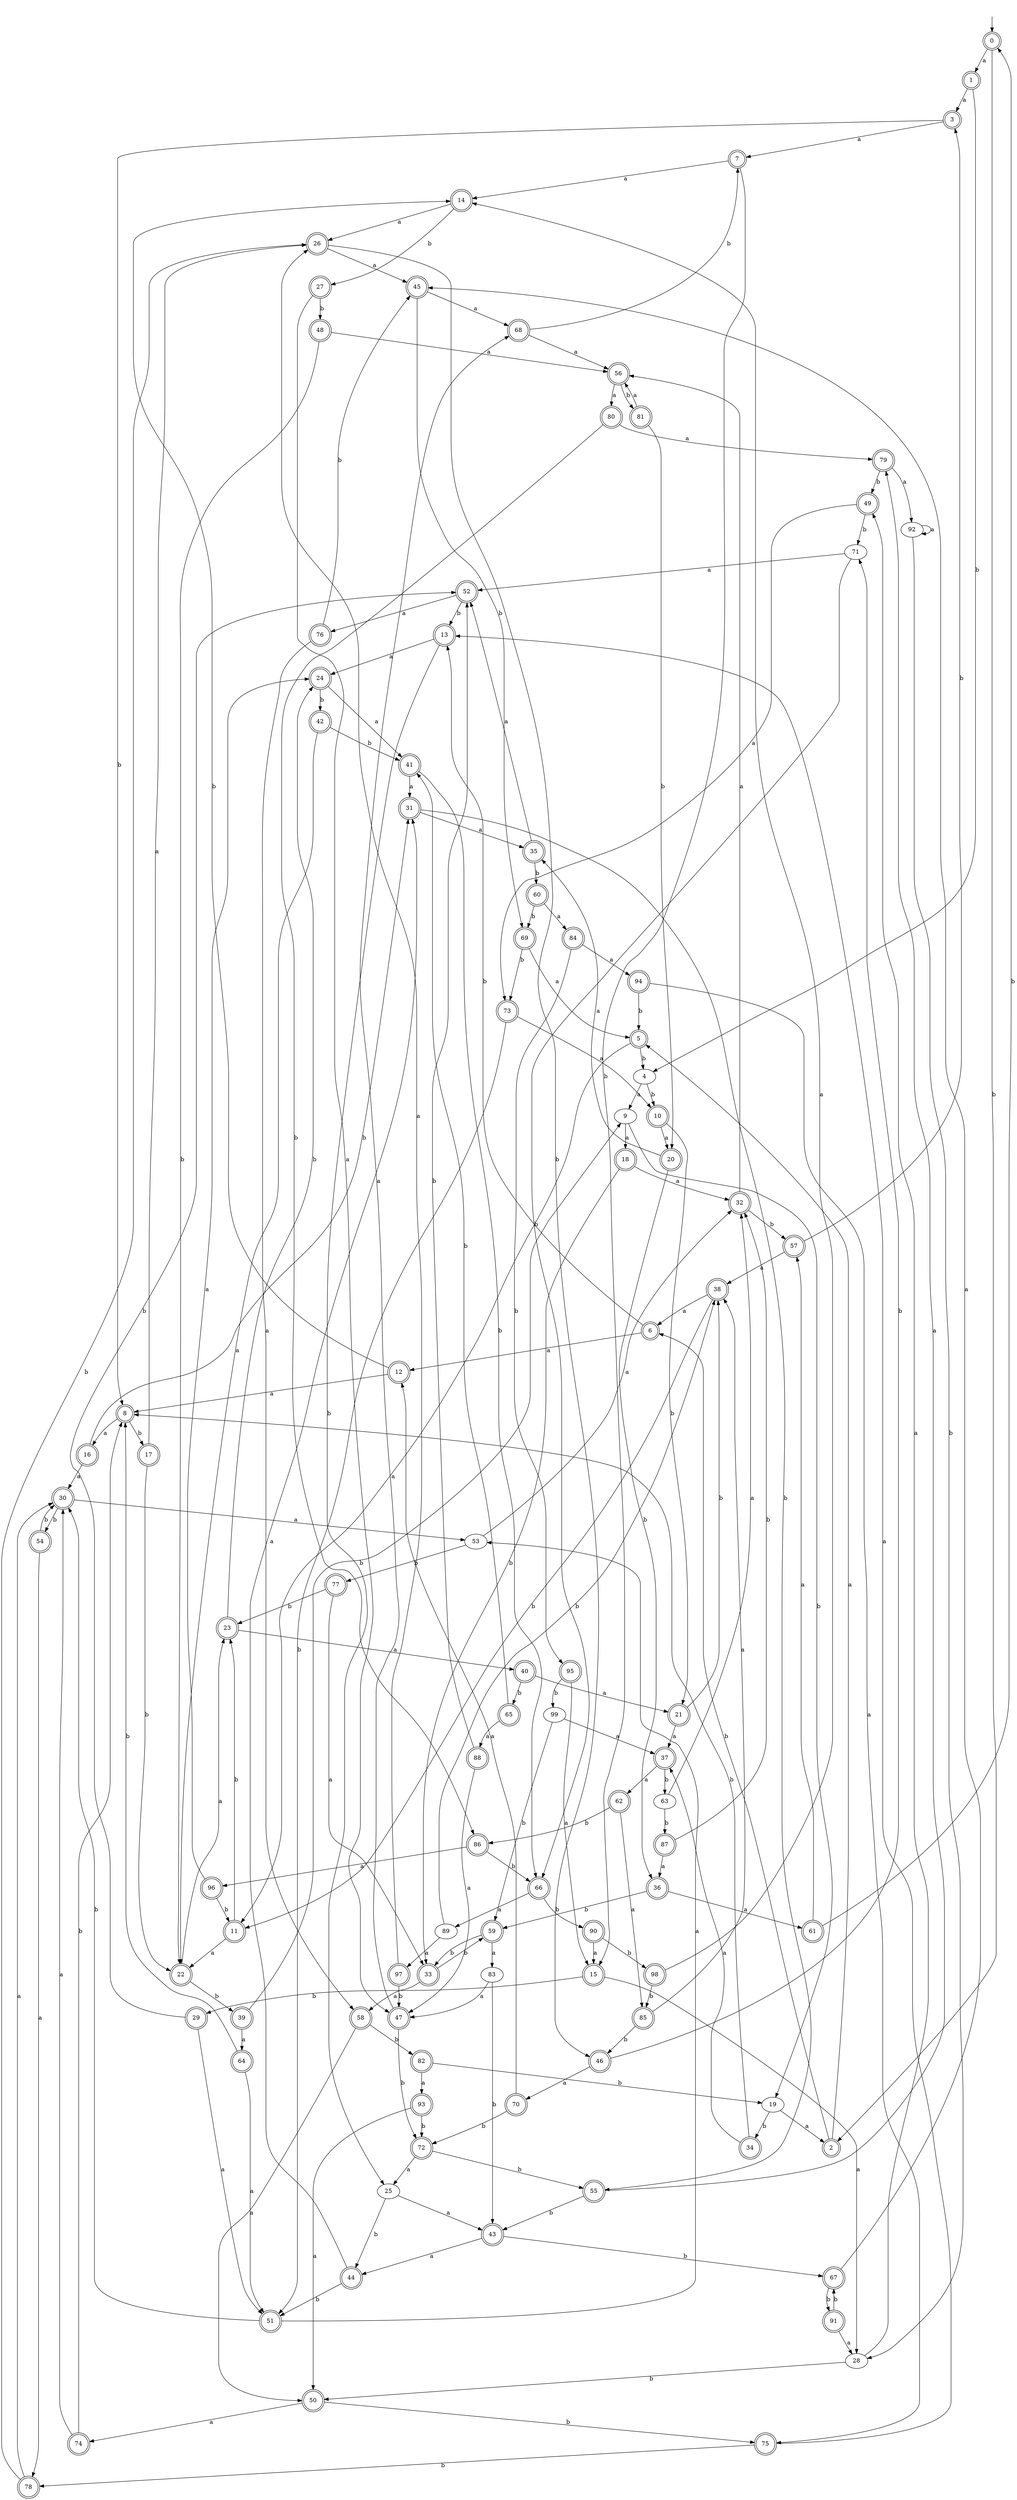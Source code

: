 digraph RandomDFA {
  __start0 [label="", shape=none];
  __start0 -> 0 [label=""];
  0 [shape=circle] [shape=doublecircle]
  0 -> 1 [label="a"]
  0 -> 2 [label="b"]
  1 [shape=doublecircle]
  1 -> 3 [label="a"]
  1 -> 4 [label="b"]
  2 [shape=doublecircle]
  2 -> 5 [label="a"]
  2 -> 6 [label="b"]
  3 [shape=doublecircle]
  3 -> 7 [label="a"]
  3 -> 8 [label="b"]
  4
  4 -> 9 [label="a"]
  4 -> 10 [label="b"]
  5 [shape=doublecircle]
  5 -> 11 [label="a"]
  5 -> 4 [label="b"]
  6 [shape=doublecircle]
  6 -> 12 [label="a"]
  6 -> 13 [label="b"]
  7 [shape=doublecircle]
  7 -> 14 [label="a"]
  7 -> 15 [label="b"]
  8 [shape=doublecircle]
  8 -> 16 [label="a"]
  8 -> 17 [label="b"]
  9
  9 -> 18 [label="a"]
  9 -> 19 [label="b"]
  10 [shape=doublecircle]
  10 -> 20 [label="a"]
  10 -> 21 [label="b"]
  11 [shape=doublecircle]
  11 -> 22 [label="a"]
  11 -> 23 [label="b"]
  12 [shape=doublecircle]
  12 -> 8 [label="a"]
  12 -> 14 [label="b"]
  13 [shape=doublecircle]
  13 -> 24 [label="a"]
  13 -> 25 [label="b"]
  14 [shape=doublecircle]
  14 -> 26 [label="a"]
  14 -> 27 [label="b"]
  15 [shape=doublecircle]
  15 -> 28 [label="a"]
  15 -> 29 [label="b"]
  16 [shape=doublecircle]
  16 -> 30 [label="a"]
  16 -> 31 [label="b"]
  17 [shape=doublecircle]
  17 -> 26 [label="a"]
  17 -> 22 [label="b"]
  18 [shape=doublecircle]
  18 -> 32 [label="a"]
  18 -> 33 [label="b"]
  19
  19 -> 2 [label="a"]
  19 -> 34 [label="b"]
  20 [shape=doublecircle]
  20 -> 35 [label="a"]
  20 -> 36 [label="b"]
  21 [shape=doublecircle]
  21 -> 37 [label="a"]
  21 -> 38 [label="b"]
  22 [shape=doublecircle]
  22 -> 23 [label="a"]
  22 -> 39 [label="b"]
  23 [shape=doublecircle]
  23 -> 40 [label="a"]
  23 -> 24 [label="b"]
  24 [shape=doublecircle]
  24 -> 41 [label="a"]
  24 -> 42 [label="b"]
  25
  25 -> 43 [label="a"]
  25 -> 44 [label="b"]
  26 [shape=doublecircle]
  26 -> 45 [label="a"]
  26 -> 46 [label="b"]
  27 [shape=doublecircle]
  27 -> 47 [label="a"]
  27 -> 48 [label="b"]
  28
  28 -> 49 [label="a"]
  28 -> 50 [label="b"]
  29 [shape=doublecircle]
  29 -> 51 [label="a"]
  29 -> 52 [label="b"]
  30 [shape=doublecircle]
  30 -> 53 [label="a"]
  30 -> 54 [label="b"]
  31 [shape=doublecircle]
  31 -> 35 [label="a"]
  31 -> 55 [label="b"]
  32 [shape=doublecircle]
  32 -> 56 [label="a"]
  32 -> 57 [label="b"]
  33 [shape=doublecircle]
  33 -> 58 [label="a"]
  33 -> 59 [label="b"]
  34 [shape=doublecircle]
  34 -> 37 [label="a"]
  34 -> 8 [label="b"]
  35 [shape=doublecircle]
  35 -> 52 [label="a"]
  35 -> 60 [label="b"]
  36 [shape=doublecircle]
  36 -> 61 [label="a"]
  36 -> 59 [label="b"]
  37 [shape=doublecircle]
  37 -> 62 [label="a"]
  37 -> 63 [label="b"]
  38 [shape=doublecircle]
  38 -> 6 [label="a"]
  38 -> 11 [label="b"]
  39 [shape=doublecircle]
  39 -> 64 [label="a"]
  39 -> 9 [label="b"]
  40 [shape=doublecircle]
  40 -> 21 [label="a"]
  40 -> 65 [label="b"]
  41 [shape=doublecircle]
  41 -> 31 [label="a"]
  41 -> 66 [label="b"]
  42 [shape=doublecircle]
  42 -> 22 [label="a"]
  42 -> 41 [label="b"]
  43 [shape=doublecircle]
  43 -> 44 [label="a"]
  43 -> 67 [label="b"]
  44 [shape=doublecircle]
  44 -> 31 [label="a"]
  44 -> 51 [label="b"]
  45 [shape=doublecircle]
  45 -> 68 [label="a"]
  45 -> 69 [label="b"]
  46 [shape=doublecircle]
  46 -> 70 [label="a"]
  46 -> 71 [label="b"]
  47 [shape=doublecircle]
  47 -> 68 [label="a"]
  47 -> 72 [label="b"]
  48 [shape=doublecircle]
  48 -> 56 [label="a"]
  48 -> 22 [label="b"]
  49 [shape=doublecircle]
  49 -> 73 [label="a"]
  49 -> 71 [label="b"]
  50 [shape=doublecircle]
  50 -> 74 [label="a"]
  50 -> 75 [label="b"]
  51 [shape=doublecircle]
  51 -> 53 [label="a"]
  51 -> 30 [label="b"]
  52 [shape=doublecircle]
  52 -> 76 [label="a"]
  52 -> 13 [label="b"]
  53
  53 -> 32 [label="a"]
  53 -> 77 [label="b"]
  54 [shape=doublecircle]
  54 -> 78 [label="a"]
  54 -> 30 [label="b"]
  55 [shape=doublecircle]
  55 -> 79 [label="a"]
  55 -> 43 [label="b"]
  56 [shape=doublecircle]
  56 -> 80 [label="a"]
  56 -> 81 [label="b"]
  57 [shape=doublecircle]
  57 -> 38 [label="a"]
  57 -> 3 [label="b"]
  58 [shape=doublecircle]
  58 -> 50 [label="a"]
  58 -> 82 [label="b"]
  59 [shape=doublecircle]
  59 -> 83 [label="a"]
  59 -> 33 [label="b"]
  60 [shape=doublecircle]
  60 -> 84 [label="a"]
  60 -> 69 [label="b"]
  61 [shape=doublecircle]
  61 -> 57 [label="a"]
  61 -> 0 [label="b"]
  62 [shape=doublecircle]
  62 -> 85 [label="a"]
  62 -> 86 [label="b"]
  63
  63 -> 32 [label="a"]
  63 -> 87 [label="b"]
  64 [shape=doublecircle]
  64 -> 51 [label="a"]
  64 -> 8 [label="b"]
  65 [shape=doublecircle]
  65 -> 88 [label="a"]
  65 -> 41 [label="b"]
  66 [shape=doublecircle]
  66 -> 89 [label="a"]
  66 -> 90 [label="b"]
  67 [shape=doublecircle]
  67 -> 45 [label="a"]
  67 -> 91 [label="b"]
  68 [shape=doublecircle]
  68 -> 56 [label="a"]
  68 -> 7 [label="b"]
  69 [shape=doublecircle]
  69 -> 5 [label="a"]
  69 -> 73 [label="b"]
  70 [shape=doublecircle]
  70 -> 12 [label="a"]
  70 -> 72 [label="b"]
  71
  71 -> 52 [label="a"]
  71 -> 66 [label="b"]
  72 [shape=doublecircle]
  72 -> 25 [label="a"]
  72 -> 55 [label="b"]
  73 [shape=doublecircle]
  73 -> 10 [label="a"]
  73 -> 51 [label="b"]
  74 [shape=doublecircle]
  74 -> 30 [label="a"]
  74 -> 8 [label="b"]
  75 [shape=doublecircle]
  75 -> 13 [label="a"]
  75 -> 78 [label="b"]
  76 [shape=doublecircle]
  76 -> 58 [label="a"]
  76 -> 45 [label="b"]
  77 [shape=doublecircle]
  77 -> 33 [label="a"]
  77 -> 23 [label="b"]
  78 [shape=doublecircle]
  78 -> 30 [label="a"]
  78 -> 26 [label="b"]
  79 [shape=doublecircle]
  79 -> 92 [label="a"]
  79 -> 49 [label="b"]
  80 [shape=doublecircle]
  80 -> 79 [label="a"]
  80 -> 86 [label="b"]
  81 [shape=doublecircle]
  81 -> 56 [label="a"]
  81 -> 20 [label="b"]
  82 [shape=doublecircle]
  82 -> 93 [label="a"]
  82 -> 19 [label="b"]
  83
  83 -> 47 [label="a"]
  83 -> 43 [label="b"]
  84 [shape=doublecircle]
  84 -> 94 [label="a"]
  84 -> 95 [label="b"]
  85 [shape=doublecircle]
  85 -> 38 [label="a"]
  85 -> 46 [label="b"]
  86 [shape=doublecircle]
  86 -> 96 [label="a"]
  86 -> 66 [label="b"]
  87 [shape=doublecircle]
  87 -> 36 [label="a"]
  87 -> 32 [label="b"]
  88 [shape=doublecircle]
  88 -> 47 [label="a"]
  88 -> 52 [label="b"]
  89
  89 -> 97 [label="a"]
  89 -> 38 [label="b"]
  90 [shape=doublecircle]
  90 -> 15 [label="a"]
  90 -> 98 [label="b"]
  91 [shape=doublecircle]
  91 -> 28 [label="a"]
  91 -> 67 [label="b"]
  92
  92 -> 92 [label="a"]
  92 -> 28 [label="b"]
  93 [shape=doublecircle]
  93 -> 50 [label="a"]
  93 -> 72 [label="b"]
  94 [shape=doublecircle]
  94 -> 75 [label="a"]
  94 -> 5 [label="b"]
  95 [shape=doublecircle]
  95 -> 15 [label="a"]
  95 -> 99 [label="b"]
  96 [shape=doublecircle]
  96 -> 24 [label="a"]
  96 -> 11 [label="b"]
  97 [shape=doublecircle]
  97 -> 26 [label="a"]
  97 -> 47 [label="b"]
  98 [shape=doublecircle]
  98 -> 14 [label="a"]
  98 -> 85 [label="b"]
  99
  99 -> 37 [label="a"]
  99 -> 59 [label="b"]
}
